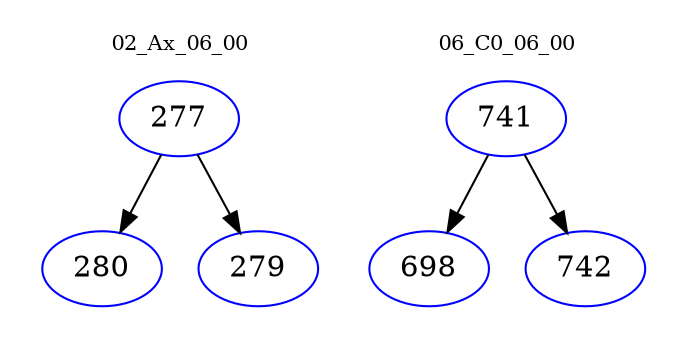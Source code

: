 digraph{
subgraph cluster_0 {
color = white
label = "02_Ax_06_00";
fontsize=10;
T0_277 [label="277", color="blue"]
T0_277 -> T0_280 [color="black"]
T0_280 [label="280", color="blue"]
T0_277 -> T0_279 [color="black"]
T0_279 [label="279", color="blue"]
}
subgraph cluster_1 {
color = white
label = "06_C0_06_00";
fontsize=10;
T1_741 [label="741", color="blue"]
T1_741 -> T1_698 [color="black"]
T1_698 [label="698", color="blue"]
T1_741 -> T1_742 [color="black"]
T1_742 [label="742", color="blue"]
}
}
